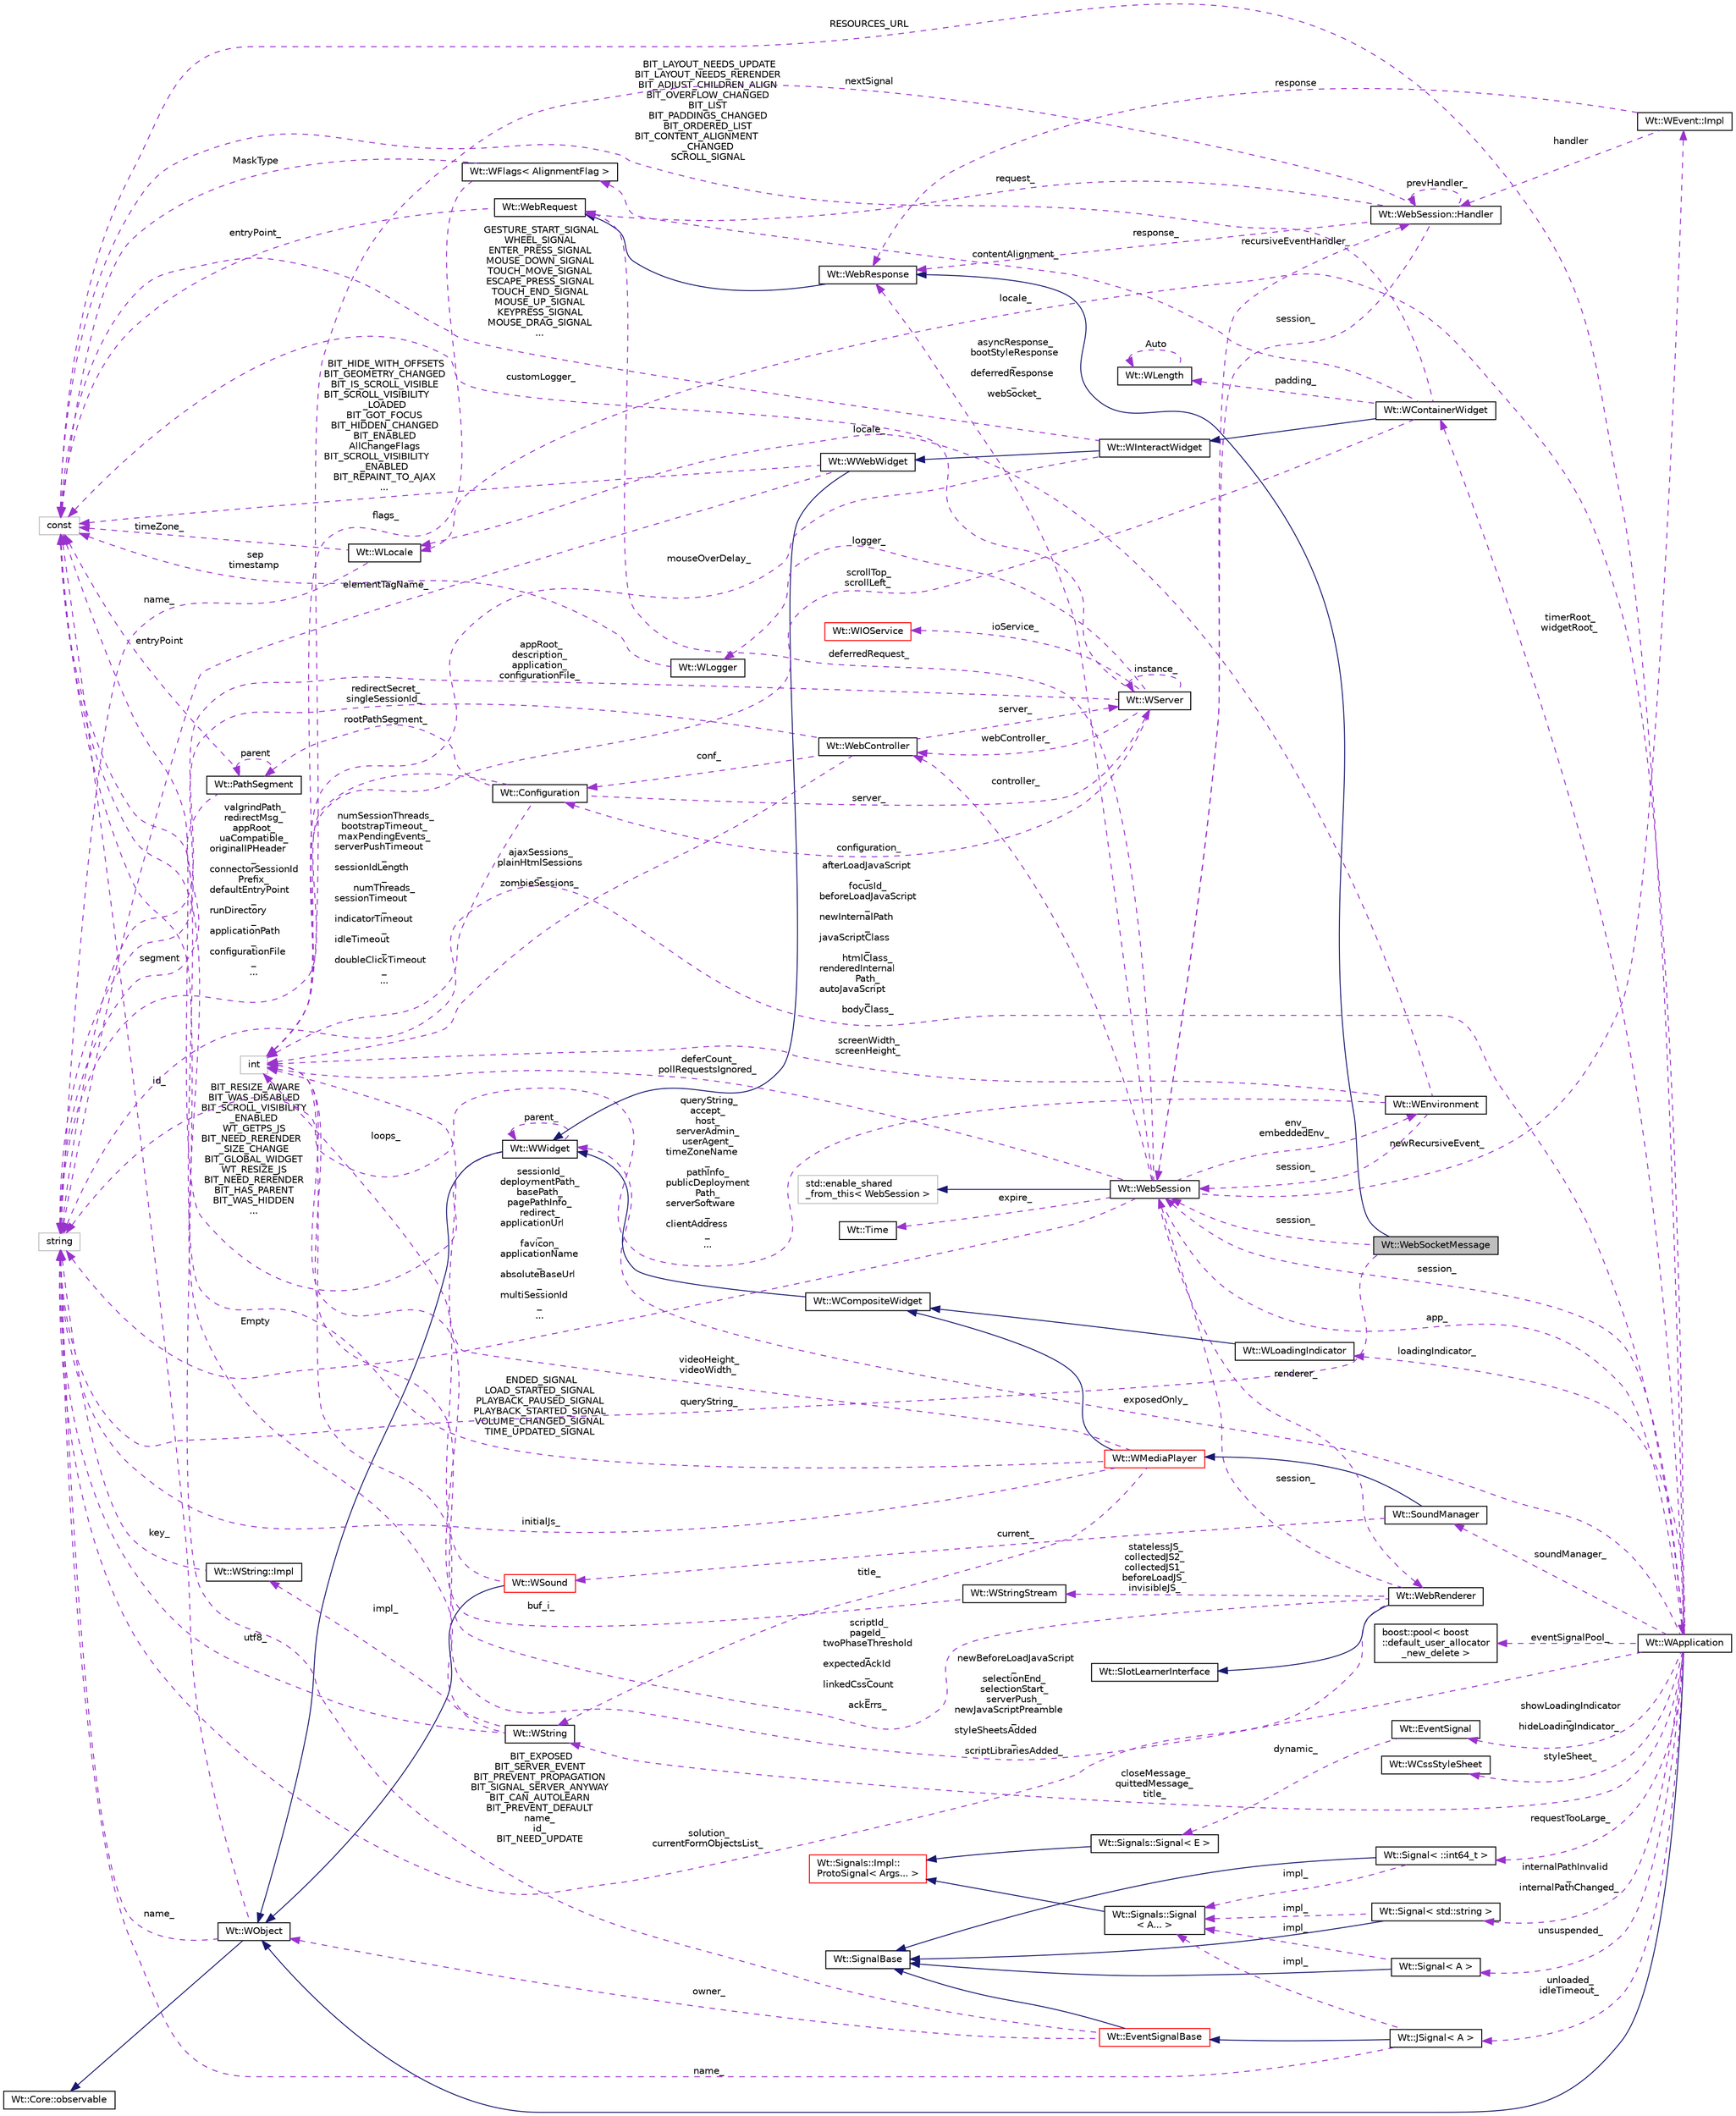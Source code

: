 digraph "Wt::WebSocketMessage"
{
 // LATEX_PDF_SIZE
  edge [fontname="Helvetica",fontsize="10",labelfontname="Helvetica",labelfontsize="10"];
  node [fontname="Helvetica",fontsize="10",shape=record];
  rankdir="LR";
  Node1 [label="Wt::WebSocketMessage",height=0.2,width=0.4,color="black", fillcolor="grey75", style="filled", fontcolor="black",tooltip=" "];
  Node2 -> Node1 [dir="back",color="midnightblue",fontsize="10",style="solid",fontname="Helvetica"];
  Node2 [label="Wt::WebResponse",height=0.2,width=0.4,color="black", fillcolor="white", style="filled",URL="$classWt_1_1WebResponse.html",tooltip=" "];
  Node3 -> Node2 [dir="back",color="midnightblue",fontsize="10",style="solid",fontname="Helvetica"];
  Node3 [label="Wt::WebRequest",height=0.2,width=0.4,color="black", fillcolor="white", style="filled",URL="$classWt_1_1WebRequest.html",tooltip=" "];
  Node4 -> Node3 [dir="back",color="darkorchid3",fontsize="10",style="dashed",label=" entryPoint_" ,fontname="Helvetica"];
  Node4 [label="const",height=0.2,width=0.4,color="grey75", fillcolor="white", style="filled",tooltip=" "];
  Node5 -> Node1 [dir="back",color="darkorchid3",fontsize="10",style="dashed",label=" session_" ,fontname="Helvetica"];
  Node5 [label="Wt::WebSession",height=0.2,width=0.4,color="black", fillcolor="white", style="filled",URL="$classWt_1_1WebSession.html",tooltip=" "];
  Node6 -> Node5 [dir="back",color="midnightblue",fontsize="10",style="solid",fontname="Helvetica"];
  Node6 [label="std::enable_shared\l_from_this\< WebSession \>",height=0.2,width=0.4,color="grey75", fillcolor="white", style="filled",tooltip=" "];
  Node7 -> Node5 [dir="back",color="darkorchid3",fontsize="10",style="dashed",label=" app_" ,fontname="Helvetica"];
  Node7 [label="Wt::WApplication",height=0.2,width=0.4,color="black", fillcolor="white", style="filled",URL="$classWt_1_1WApplication.html",tooltip="Represents an application instance for a single session."];
  Node8 -> Node7 [dir="back",color="midnightblue",fontsize="10",style="solid",fontname="Helvetica"];
  Node8 [label="Wt::WObject",height=0.2,width=0.4,color="black", fillcolor="white", style="filled",URL="$classWt_1_1WObject.html",tooltip="A base class for objects that participate in the signal/slot system."];
  Node9 -> Node8 [dir="back",color="midnightblue",fontsize="10",style="solid",fontname="Helvetica"];
  Node9 [label="Wt::Core::observable",height=0.2,width=0.4,color="black", fillcolor="white", style="filled",URL="$classWt_1_1Core_1_1observable.html",tooltip="A base class for objects whose life-time can be tracked."];
  Node10 -> Node8 [dir="back",color="darkorchid3",fontsize="10",style="dashed",label=" name_" ,fontname="Helvetica"];
  Node10 [label="string",height=0.2,width=0.4,color="grey75", fillcolor="white", style="filled",tooltip=" "];
  Node4 -> Node8 [dir="back",color="darkorchid3",fontsize="10",style="dashed",label=" id_" ,fontname="Helvetica"];
  Node11 -> Node7 [dir="back",color="darkorchid3",fontsize="10",style="dashed",label=" timerRoot_\nwidgetRoot_" ,fontname="Helvetica"];
  Node11 [label="Wt::WContainerWidget",height=0.2,width=0.4,color="black", fillcolor="white", style="filled",URL="$classWt_1_1WContainerWidget.html",tooltip="A widget that holds and manages child widgets."];
  Node12 -> Node11 [dir="back",color="midnightblue",fontsize="10",style="solid",fontname="Helvetica"];
  Node12 [label="Wt::WInteractWidget",height=0.2,width=0.4,color="black", fillcolor="white", style="filled",URL="$classWt_1_1WInteractWidget.html",tooltip="An abstract widget that can receive user-interface interaction."];
  Node13 -> Node12 [dir="back",color="midnightblue",fontsize="10",style="solid",fontname="Helvetica"];
  Node13 [label="Wt::WWebWidget",height=0.2,width=0.4,color="black", fillcolor="white", style="filled",URL="$classWt_1_1WWebWidget.html",tooltip="A base class for widgets with an HTML counterpart."];
  Node14 -> Node13 [dir="back",color="midnightblue",fontsize="10",style="solid",fontname="Helvetica"];
  Node14 [label="Wt::WWidget",height=0.2,width=0.4,color="black", fillcolor="white", style="filled",URL="$classWt_1_1WWidget.html",tooltip="The abstract base class for a user-interface component."];
  Node8 -> Node14 [dir="back",color="midnightblue",fontsize="10",style="solid",fontname="Helvetica"];
  Node14 -> Node14 [dir="back",color="darkorchid3",fontsize="10",style="dashed",label=" parent_" ,fontname="Helvetica"];
  Node4 -> Node14 [dir="back",color="darkorchid3",fontsize="10",style="dashed",label=" BIT_RESIZE_AWARE\nBIT_WAS_DISABLED\nBIT_SCROLL_VISIBILITY\l_ENABLED\nWT_GETPS_JS\nBIT_NEED_RERENDER\l_SIZE_CHANGE\nBIT_GLOBAL_WIDGET\nWT_RESIZE_JS\nBIT_NEED_RERENDER\nBIT_HAS_PARENT\nBIT_WAS_HIDDEN\n..." ,fontname="Helvetica"];
  Node10 -> Node13 [dir="back",color="darkorchid3",fontsize="10",style="dashed",label=" elementTagName_" ,fontname="Helvetica"];
  Node4 -> Node13 [dir="back",color="darkorchid3",fontsize="10",style="dashed",label=" BIT_HIDE_WITH_OFFSETS\nBIT_GEOMETRY_CHANGED\nBIT_IS_SCROLL_VISIBLE\nBIT_SCROLL_VISIBILITY\l_LOADED\nBIT_GOT_FOCUS\nBIT_HIDDEN_CHANGED\nBIT_ENABLED\nAllChangeFlags\nBIT_SCROLL_VISIBILITY\l_ENABLED\nBIT_REPAINT_TO_AJAX\n..." ,fontname="Helvetica"];
  Node15 -> Node12 [dir="back",color="darkorchid3",fontsize="10",style="dashed",label=" mouseOverDelay_" ,fontname="Helvetica"];
  Node15 [label="int",height=0.2,width=0.4,color="grey75", fillcolor="white", style="filled",tooltip=" "];
  Node4 -> Node12 [dir="back",color="darkorchid3",fontsize="10",style="dashed",label=" GESTURE_START_SIGNAL\nWHEEL_SIGNAL\nENTER_PRESS_SIGNAL\nMOUSE_DOWN_SIGNAL\nTOUCH_MOVE_SIGNAL\nESCAPE_PRESS_SIGNAL\nTOUCH_END_SIGNAL\nMOUSE_UP_SIGNAL\nKEYPRESS_SIGNAL\nMOUSE_DRAG_SIGNAL\n..." ,fontname="Helvetica"];
  Node15 -> Node11 [dir="back",color="darkorchid3",fontsize="10",style="dashed",label=" scrollTop_\nscrollLeft_" ,fontname="Helvetica"];
  Node16 -> Node11 [dir="back",color="darkorchid3",fontsize="10",style="dashed",label=" contentAlignment_" ,fontname="Helvetica"];
  Node16 [label="Wt::WFlags\< AlignmentFlag \>",height=0.2,width=0.4,color="black", fillcolor="white", style="filled",URL="$classWt_1_1WFlags.html",tooltip=" "];
  Node15 -> Node16 [dir="back",color="darkorchid3",fontsize="10",style="dashed",label=" flags_" ,fontname="Helvetica"];
  Node4 -> Node16 [dir="back",color="darkorchid3",fontsize="10",style="dashed",label=" MaskType" ,fontname="Helvetica"];
  Node17 -> Node11 [dir="back",color="darkorchid3",fontsize="10",style="dashed",label=" padding_" ,fontname="Helvetica"];
  Node17 [label="Wt::WLength",height=0.2,width=0.4,color="black", fillcolor="white", style="filled",URL="$classWt_1_1WLength.html",tooltip="A value class that describes a CSS length."];
  Node17 -> Node17 [dir="back",color="darkorchid3",fontsize="10",style="dashed",label=" Auto" ,fontname="Helvetica"];
  Node4 -> Node11 [dir="back",color="darkorchid3",fontsize="10",style="dashed",label=" BIT_LAYOUT_NEEDS_UPDATE\nBIT_LAYOUT_NEEDS_RERENDER\nBIT_ADJUST_CHILDREN_ALIGN\nBIT_OVERFLOW_CHANGED\nBIT_LIST\nBIT_PADDINGS_CHANGED\nBIT_ORDERED_LIST\nBIT_CONTENT_ALIGNMENT\l_CHANGED\nSCROLL_SIGNAL" ,fontname="Helvetica"];
  Node18 -> Node7 [dir="back",color="darkorchid3",fontsize="10",style="dashed",label=" unsuspended_" ,fontname="Helvetica"];
  Node18 [label="Wt::Signal\< A \>",height=0.2,width=0.4,color="black", fillcolor="white", style="filled",URL="$classWt_1_1Signal.html",tooltip="A signal that propagates events to listeners."];
  Node19 -> Node18 [dir="back",color="midnightblue",fontsize="10",style="solid",fontname="Helvetica"];
  Node19 [label="Wt::SignalBase",height=0.2,width=0.4,color="black", fillcolor="white", style="filled",URL="$classWt_1_1SignalBase.html",tooltip="Abstract base class of a signal."];
  Node20 -> Node18 [dir="back",color="darkorchid3",fontsize="10",style="dashed",label=" impl_" ,fontname="Helvetica"];
  Node20 [label="Wt::Signals::Signal\l\< A... \>",height=0.2,width=0.4,color="black", fillcolor="white", style="filled",URL="$structWt_1_1Signals_1_1Signal.html",tooltip=" "];
  Node21 -> Node20 [dir="back",color="midnightblue",fontsize="10",style="solid",fontname="Helvetica"];
  Node21 [label="Wt::Signals::Impl::\lProtoSignal\< Args... \>",height=0.2,width=0.4,color="red", fillcolor="white", style="filled",URL="$classWt_1_1Signals_1_1Impl_1_1ProtoSignal.html",tooltip=" "];
  Node5 -> Node7 [dir="back",color="darkorchid3",fontsize="10",style="dashed",label=" session_" ,fontname="Helvetica"];
  Node27 -> Node7 [dir="back",color="darkorchid3",fontsize="10",style="dashed",label=" closeMessage_\nquittedMessage_\ntitle_" ,fontname="Helvetica"];
  Node27 [label="Wt::WString",height=0.2,width=0.4,color="black", fillcolor="white", style="filled",URL="$classWt_1_1WString.html",tooltip="A value class which describes a locale-aware unicode string."];
  Node28 -> Node27 [dir="back",color="darkorchid3",fontsize="10",style="dashed",label=" impl_" ,fontname="Helvetica"];
  Node28 [label="Wt::WString::Impl",height=0.2,width=0.4,color="black", fillcolor="white", style="filled",URL="$structWt_1_1WString_1_1Impl.html",tooltip=" "];
  Node10 -> Node28 [dir="back",color="darkorchid3",fontsize="10",style="dashed",label=" key_" ,fontname="Helvetica"];
  Node10 -> Node27 [dir="back",color="darkorchid3",fontsize="10",style="dashed",label=" utf8_" ,fontname="Helvetica"];
  Node4 -> Node27 [dir="back",color="darkorchid3",fontsize="10",style="dashed",label=" Empty" ,fontname="Helvetica"];
  Node29 -> Node7 [dir="back",color="darkorchid3",fontsize="10",style="dashed",label=" showLoadingIndicator\l_\nhideLoadingIndicator_" ,fontname="Helvetica"];
  Node29 [label="Wt::EventSignal",height=0.2,width=0.4,color="black", fillcolor="white", style="filled",URL="$classWt_1_1EventSignal.html",tooltip="A signal that conveys user-interface events."];
  Node30 -> Node29 [dir="back",color="darkorchid3",fontsize="10",style="dashed",label=" dynamic_" ,fontname="Helvetica"];
  Node30 [label="Wt::Signals::Signal\< E \>",height=0.2,width=0.4,color="black", fillcolor="white", style="filled",URL="$structWt_1_1Signals_1_1Signal.html",tooltip=" "];
  Node21 -> Node30 [dir="back",color="midnightblue",fontsize="10",style="solid",fontname="Helvetica"];
  Node31 -> Node7 [dir="back",color="darkorchid3",fontsize="10",style="dashed",label=" eventSignalPool_" ,fontname="Helvetica"];
  Node31 [label="boost::pool\< boost\l::default_user_allocator\l_new_delete \>",height=0.2,width=0.4,color="black", fillcolor="white", style="filled",URL="$classboost_1_1pool.html",tooltip=" "];
  Node32 -> Node7 [dir="back",color="darkorchid3",fontsize="10",style="dashed",label=" locale_" ,fontname="Helvetica"];
  Node32 [label="Wt::WLocale",height=0.2,width=0.4,color="black", fillcolor="white", style="filled",URL="$classWt_1_1WLocale.html",tooltip="A locale."];
  Node10 -> Node32 [dir="back",color="darkorchid3",fontsize="10",style="dashed",label=" name_" ,fontname="Helvetica"];
  Node4 -> Node32 [dir="back",color="darkorchid3",fontsize="10",style="dashed",label=" timeZone_" ,fontname="Helvetica"];
  Node33 -> Node7 [dir="back",color="darkorchid3",fontsize="10",style="dashed",label=" unloaded_\nidleTimeout_" ,fontname="Helvetica"];
  Node33 [label="Wt::JSignal\< A \>",height=0.2,width=0.4,color="black", fillcolor="white", style="filled",URL="$classWt_1_1JSignal.html",tooltip="A signal to relay JavaScript to C++ calls."];
  Node34 -> Node33 [dir="back",color="midnightblue",fontsize="10",style="solid",fontname="Helvetica"];
  Node34 [label="Wt::EventSignalBase",height=0.2,width=0.4,color="red", fillcolor="white", style="filled",URL="$classWt_1_1EventSignalBase.html",tooltip="Abstract base class of an event signal."];
  Node19 -> Node34 [dir="back",color="midnightblue",fontsize="10",style="solid",fontname="Helvetica"];
  Node8 -> Node34 [dir="back",color="darkorchid3",fontsize="10",style="dashed",label=" owner_" ,fontname="Helvetica"];
  Node4 -> Node34 [dir="back",color="darkorchid3",fontsize="10",style="dashed",label=" BIT_EXPOSED\nBIT_SERVER_EVENT\nBIT_PREVENT_PROPAGATION\nBIT_SIGNAL_SERVER_ANYWAY\nBIT_CAN_AUTOLEARN\nBIT_PREVENT_DEFAULT\nname_\nid_\nBIT_NEED_UPDATE" ,fontname="Helvetica"];
  Node10 -> Node33 [dir="back",color="darkorchid3",fontsize="10",style="dashed",label=" name_" ,fontname="Helvetica"];
  Node20 -> Node33 [dir="back",color="darkorchid3",fontsize="10",style="dashed",label=" impl_" ,fontname="Helvetica"];
  Node36 -> Node7 [dir="back",color="darkorchid3",fontsize="10",style="dashed",label=" loadingIndicator_" ,fontname="Helvetica"];
  Node36 [label="Wt::WLoadingIndicator",height=0.2,width=0.4,color="black", fillcolor="white", style="filled",URL="$classWt_1_1WLoadingIndicator.html",tooltip="An abstract interface for a loading indicator."];
  Node37 -> Node36 [dir="back",color="midnightblue",fontsize="10",style="solid",fontname="Helvetica"];
  Node37 [label="Wt::WCompositeWidget",height=0.2,width=0.4,color="black", fillcolor="white", style="filled",URL="$classWt_1_1WCompositeWidget.html",tooltip="A widget that hides the implementation of composite widgets."];
  Node14 -> Node37 [dir="back",color="midnightblue",fontsize="10",style="solid",fontname="Helvetica"];
  Node38 -> Node7 [dir="back",color="darkorchid3",fontsize="10",style="dashed",label=" styleSheet_" ,fontname="Helvetica"];
  Node38 [label="Wt::WCssStyleSheet",height=0.2,width=0.4,color="black", fillcolor="white", style="filled",URL="$classWt_1_1WCssStyleSheet.html",tooltip="A CSS style sheet."];
  Node39 -> Node7 [dir="back",color="darkorchid3",fontsize="10",style="dashed",label=" internalPathInvalid\l_\ninternalPathChanged_" ,fontname="Helvetica"];
  Node39 [label="Wt::Signal\< std::string \>",height=0.2,width=0.4,color="black", fillcolor="white", style="filled",URL="$classWt_1_1Signal.html",tooltip=" "];
  Node19 -> Node39 [dir="back",color="midnightblue",fontsize="10",style="solid",fontname="Helvetica"];
  Node20 -> Node39 [dir="back",color="darkorchid3",fontsize="10",style="dashed",label=" impl_" ,fontname="Helvetica"];
  Node40 -> Node7 [dir="back",color="darkorchid3",fontsize="10",style="dashed",label=" requestTooLarge_" ,fontname="Helvetica"];
  Node40 [label="Wt::Signal\< ::int64_t \>",height=0.2,width=0.4,color="black", fillcolor="white", style="filled",URL="$classWt_1_1Signal.html",tooltip=" "];
  Node19 -> Node40 [dir="back",color="midnightblue",fontsize="10",style="solid",fontname="Helvetica"];
  Node20 -> Node40 [dir="back",color="darkorchid3",fontsize="10",style="dashed",label=" impl_" ,fontname="Helvetica"];
  Node15 -> Node7 [dir="back",color="darkorchid3",fontsize="10",style="dashed",label=" newBeforeLoadJavaScript\l_\nselectionEnd_\nselectionStart_\nserverPush_\nnewJavaScriptPreamble\l_\nstyleSheetsAdded\l_\nscriptLibrariesAdded_" ,fontname="Helvetica"];
  Node41 -> Node7 [dir="back",color="darkorchid3",fontsize="10",style="dashed",label=" soundManager_" ,fontname="Helvetica"];
  Node41 [label="Wt::SoundManager",height=0.2,width=0.4,color="black", fillcolor="white", style="filled",URL="$classWt_1_1SoundManager.html",tooltip=" "];
  Node42 -> Node41 [dir="back",color="midnightblue",fontsize="10",style="solid",fontname="Helvetica"];
  Node42 [label="Wt::WMediaPlayer",height=0.2,width=0.4,color="red", fillcolor="white", style="filled",URL="$classWt_1_1WMediaPlayer.html",tooltip="A media player."];
  Node37 -> Node42 [dir="back",color="midnightblue",fontsize="10",style="solid",fontname="Helvetica"];
  Node27 -> Node42 [dir="back",color="darkorchid3",fontsize="10",style="dashed",label=" title_" ,fontname="Helvetica"];
  Node15 -> Node42 [dir="back",color="darkorchid3",fontsize="10",style="dashed",label=" videoHeight_\nvideoWidth_" ,fontname="Helvetica"];
  Node10 -> Node42 [dir="back",color="darkorchid3",fontsize="10",style="dashed",label=" initialJs_" ,fontname="Helvetica"];
  Node4 -> Node42 [dir="back",color="darkorchid3",fontsize="10",style="dashed",label=" ENDED_SIGNAL\nLOAD_STARTED_SIGNAL\nPLAYBACK_PAUSED_SIGNAL\nPLAYBACK_STARTED_SIGNAL\nVOLUME_CHANGED_SIGNAL\nTIME_UPDATED_SIGNAL" ,fontname="Helvetica"];
  Node50 -> Node41 [dir="back",color="darkorchid3",fontsize="10",style="dashed",label=" current_" ,fontname="Helvetica"];
  Node50 [label="Wt::WSound",height=0.2,width=0.4,color="red", fillcolor="white", style="filled",URL="$classWt_1_1WSound.html",tooltip="A value class to play a sound effect."];
  Node8 -> Node50 [dir="back",color="midnightblue",fontsize="10",style="solid",fontname="Helvetica"];
  Node15 -> Node50 [dir="back",color="darkorchid3",fontsize="10",style="dashed",label=" loops_" ,fontname="Helvetica"];
  Node14 -> Node7 [dir="back",color="darkorchid3",fontsize="10",style="dashed",label=" exposedOnly_" ,fontname="Helvetica"];
  Node10 -> Node7 [dir="back",color="darkorchid3",fontsize="10",style="dashed",label=" afterLoadJavaScript\l_\nfocusId_\nbeforeLoadJavaScript\l_\nnewInternalPath\l_\njavaScriptClass\l_\nhtmlClass_\nrenderedInternal\lPath_\nautoJavaScript\l_\nbodyClass_" ,fontname="Helvetica"];
  Node4 -> Node7 [dir="back",color="darkorchid3",fontsize="10",style="dashed",label=" RESOURCES_URL" ,fontname="Helvetica"];
  Node52 -> Node5 [dir="back",color="darkorchid3",fontsize="10",style="dashed",label=" env_\nembeddedEnv_" ,fontname="Helvetica"];
  Node52 [label="Wt::WEnvironment",height=0.2,width=0.4,color="black", fillcolor="white", style="filled",URL="$classWt_1_1WEnvironment.html",tooltip="A class that captures information on the application environment."];
  Node5 -> Node52 [dir="back",color="darkorchid3",fontsize="10",style="dashed",label=" session_" ,fontname="Helvetica"];
  Node32 -> Node52 [dir="back",color="darkorchid3",fontsize="10",style="dashed",label=" locale_" ,fontname="Helvetica"];
  Node15 -> Node52 [dir="back",color="darkorchid3",fontsize="10",style="dashed",label=" screenWidth_\nscreenHeight_" ,fontname="Helvetica"];
  Node10 -> Node52 [dir="back",color="darkorchid3",fontsize="10",style="dashed",label=" queryString_\naccept_\nhost_\nserverAdmin_\nuserAgent_\ntimeZoneName\l_\npathInfo_\npublicDeployment\lPath_\nserverSoftware\l_\nclientAddress\l_\n..." ,fontname="Helvetica"];
  Node3 -> Node5 [dir="back",color="darkorchid3",fontsize="10",style="dashed",label=" deferredRequest_" ,fontname="Helvetica"];
  Node53 -> Node5 [dir="back",color="darkorchid3",fontsize="10",style="dashed",label=" renderer_" ,fontname="Helvetica"];
  Node53 [label="Wt::WebRenderer",height=0.2,width=0.4,color="black", fillcolor="white", style="filled",URL="$classWt_1_1WebRenderer.html",tooltip=" "];
  Node54 -> Node53 [dir="back",color="midnightblue",fontsize="10",style="solid",fontname="Helvetica"];
  Node54 [label="Wt::SlotLearnerInterface",height=0.2,width=0.4,color="black", fillcolor="white", style="filled",URL="$classWt_1_1SlotLearnerInterface.html",tooltip=" "];
  Node5 -> Node53 [dir="back",color="darkorchid3",fontsize="10",style="dashed",label=" session_" ,fontname="Helvetica"];
  Node15 -> Node53 [dir="back",color="darkorchid3",fontsize="10",style="dashed",label=" scriptId_\npageId_\ntwoPhaseThreshold\l_\nexpectedAckId\l_\nlinkedCssCount\l_\nackErrs_" ,fontname="Helvetica"];
  Node10 -> Node53 [dir="back",color="darkorchid3",fontsize="10",style="dashed",label=" solution_\ncurrentFormObjectsList_" ,fontname="Helvetica"];
  Node55 -> Node53 [dir="back",color="darkorchid3",fontsize="10",style="dashed",label=" statelessJS_\ncollectedJS2_\ncollectedJS1_\nbeforeLoadJS_\ninvisibleJS_" ,fontname="Helvetica"];
  Node55 [label="Wt::WStringStream",height=0.2,width=0.4,color="black", fillcolor="white", style="filled",URL="$classWt_1_1WStringStream.html",tooltip=" "];
  Node15 -> Node55 [dir="back",color="darkorchid3",fontsize="10",style="dashed",label=" buf_i_" ,fontname="Helvetica"];
  Node56 -> Node5 [dir="back",color="darkorchid3",fontsize="10",style="dashed",label=" newRecursiveEvent_" ,fontname="Helvetica"];
  Node56 [label="Wt::WEvent::Impl",height=0.2,width=0.4,color="black", fillcolor="white", style="filled",URL="$structWt_1_1WEvent_1_1Impl.html",tooltip=" "];
  Node2 -> Node56 [dir="back",color="darkorchid3",fontsize="10",style="dashed",label=" response" ,fontname="Helvetica"];
  Node57 -> Node56 [dir="back",color="darkorchid3",fontsize="10",style="dashed",label=" handler" ,fontname="Helvetica"];
  Node57 [label="Wt::WebSession::Handler",height=0.2,width=0.4,color="black", fillcolor="white", style="filled",URL="$classWt_1_1WebSession_1_1Handler.html",tooltip=" "];
  Node3 -> Node57 [dir="back",color="darkorchid3",fontsize="10",style="dashed",label=" request_" ,fontname="Helvetica"];
  Node5 -> Node57 [dir="back",color="darkorchid3",fontsize="10",style="dashed",label=" session_" ,fontname="Helvetica"];
  Node2 -> Node57 [dir="back",color="darkorchid3",fontsize="10",style="dashed",label=" response_" ,fontname="Helvetica"];
  Node15 -> Node57 [dir="back",color="darkorchid3",fontsize="10",style="dashed",label=" nextSignal" ,fontname="Helvetica"];
  Node57 -> Node57 [dir="back",color="darkorchid3",fontsize="10",style="dashed",label=" prevHandler_" ,fontname="Helvetica"];
  Node58 -> Node5 [dir="back",color="darkorchid3",fontsize="10",style="dashed",label=" expire_" ,fontname="Helvetica"];
  Node58 [label="Wt::Time",height=0.2,width=0.4,color="black", fillcolor="white", style="filled",URL="$classWt_1_1Time.html",tooltip=" "];
  Node59 -> Node5 [dir="back",color="darkorchid3",fontsize="10",style="dashed",label=" controller_" ,fontname="Helvetica"];
  Node59 [label="Wt::WebController",height=0.2,width=0.4,color="black", fillcolor="white", style="filled",URL="$classWt_1_1WebController.html",tooltip=" "];
  Node60 -> Node59 [dir="back",color="darkorchid3",fontsize="10",style="dashed",label=" conf_" ,fontname="Helvetica"];
  Node60 [label="Wt::Configuration",height=0.2,width=0.4,color="black", fillcolor="white", style="filled",URL="$classWt_1_1Configuration.html",tooltip=" "];
  Node61 -> Node60 [dir="back",color="darkorchid3",fontsize="10",style="dashed",label=" rootPathSegment_" ,fontname="Helvetica"];
  Node61 [label="Wt::PathSegment",height=0.2,width=0.4,color="black", fillcolor="white", style="filled",URL="$structWt_1_1PathSegment.html",tooltip=" "];
  Node61 -> Node61 [dir="back",color="darkorchid3",fontsize="10",style="dashed",label=" parent" ,fontname="Helvetica"];
  Node10 -> Node61 [dir="back",color="darkorchid3",fontsize="10",style="dashed",label=" segment" ,fontname="Helvetica"];
  Node4 -> Node61 [dir="back",color="darkorchid3",fontsize="10",style="dashed",label=" entryPoint" ,fontname="Helvetica"];
  Node62 -> Node60 [dir="back",color="darkorchid3",fontsize="10",style="dashed",label=" server_" ,fontname="Helvetica"];
  Node62 [label="Wt::WServer",height=0.2,width=0.4,color="black", fillcolor="white", style="filled",URL="$classWt_1_1WServer.html",tooltip="A class encapsulating a web application server."];
  Node63 -> Node62 [dir="back",color="darkorchid3",fontsize="10",style="dashed",label=" ioService_" ,fontname="Helvetica"];
  Node63 [label="Wt::WIOService",height=0.2,width=0.4,color="red", fillcolor="white", style="filled",URL="$classWt_1_1WIOService.html",tooltip="An I/O service."];
  Node60 -> Node62 [dir="back",color="darkorchid3",fontsize="10",style="dashed",label=" configuration_" ,fontname="Helvetica"];
  Node65 -> Node62 [dir="back",color="darkorchid3",fontsize="10",style="dashed",label=" logger_" ,fontname="Helvetica"];
  Node65 [label="Wt::WLogger",height=0.2,width=0.4,color="black", fillcolor="white", style="filled",URL="$classWt_1_1WLogger.html",tooltip="A simple logging class."];
  Node4 -> Node65 [dir="back",color="darkorchid3",fontsize="10",style="dashed",label=" sep\ntimestamp" ,fontname="Helvetica"];
  Node62 -> Node62 [dir="back",color="darkorchid3",fontsize="10",style="dashed",label=" instance_" ,fontname="Helvetica"];
  Node59 -> Node62 [dir="back",color="darkorchid3",fontsize="10",style="dashed",label=" webController_" ,fontname="Helvetica"];
  Node10 -> Node62 [dir="back",color="darkorchid3",fontsize="10",style="dashed",label=" appRoot_\ndescription_\napplication_\nconfigurationFile_" ,fontname="Helvetica"];
  Node4 -> Node62 [dir="back",color="darkorchid3",fontsize="10",style="dashed",label=" customLogger_" ,fontname="Helvetica"];
  Node15 -> Node60 [dir="back",color="darkorchid3",fontsize="10",style="dashed",label=" numSessionThreads_\nbootstrapTimeout_\nmaxPendingEvents_\nserverPushTimeout\l_\nsessionIdLength\l_\nnumThreads_\nsessionTimeout\l_\nindicatorTimeout\l_\nidleTimeout\l_\ndoubleClickTimeout\l_\n..." ,fontname="Helvetica"];
  Node10 -> Node60 [dir="back",color="darkorchid3",fontsize="10",style="dashed",label=" valgrindPath_\nredirectMsg_\nappRoot_\nuaCompatible_\noriginalIPHeader\l_\nconnectorSessionId\lPrefix_\ndefaultEntryPoint\l_\nrunDirectory\l_\napplicationPath\l_\nconfigurationFile\l_\n..." ,fontname="Helvetica"];
  Node62 -> Node59 [dir="back",color="darkorchid3",fontsize="10",style="dashed",label=" server_" ,fontname="Helvetica"];
  Node15 -> Node59 [dir="back",color="darkorchid3",fontsize="10",style="dashed",label=" ajaxSessions_\nplainHtmlSessions\l_\nzombieSessions_" ,fontname="Helvetica"];
  Node10 -> Node59 [dir="back",color="darkorchid3",fontsize="10",style="dashed",label=" redirectSecret_\nsingleSessionId_" ,fontname="Helvetica"];
  Node2 -> Node5 [dir="back",color="darkorchid3",fontsize="10",style="dashed",label=" asyncResponse_\nbootStyleResponse\l_\ndeferredResponse\l_\nwebSocket_" ,fontname="Helvetica"];
  Node15 -> Node5 [dir="back",color="darkorchid3",fontsize="10",style="dashed",label=" deferCount_\npollRequestsIgnored_" ,fontname="Helvetica"];
  Node10 -> Node5 [dir="back",color="darkorchid3",fontsize="10",style="dashed",label=" sessionId_\ndeploymentPath_\nbasePath_\npagePathInfo_\nredirect_\napplicationUrl\l_\nfavicon_\napplicationName\l_\nabsoluteBaseUrl\l_\nmultiSessionId\l_\n..." ,fontname="Helvetica"];
  Node57 -> Node5 [dir="back",color="darkorchid3",fontsize="10",style="dashed",label=" recursiveEventHandler_" ,fontname="Helvetica"];
  Node10 -> Node1 [dir="back",color="darkorchid3",fontsize="10",style="dashed",label=" queryString_" ,fontname="Helvetica"];
}
